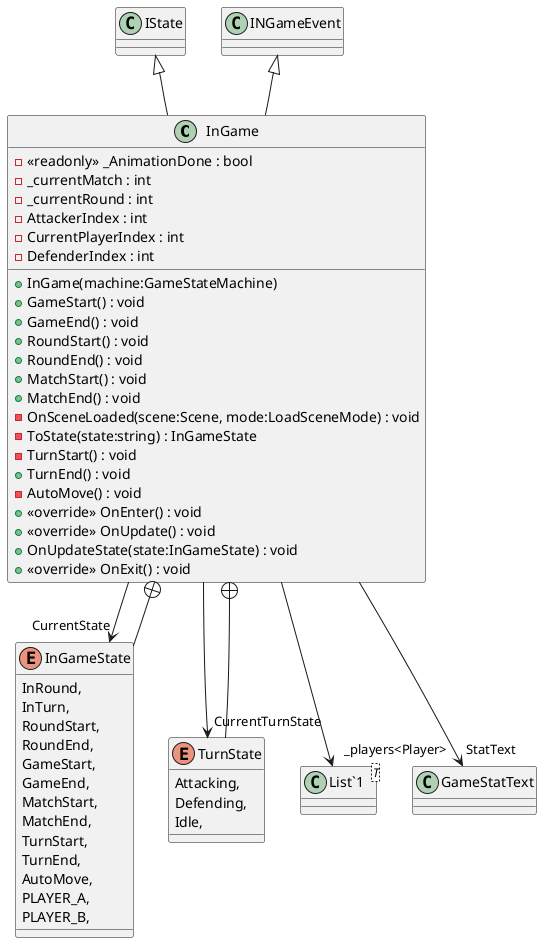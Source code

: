 @startuml
class InGame {
    - <<readonly>> _AnimationDone : bool
    - _currentMatch : int
    - _currentRound : int
    - AttackerIndex : int
    - CurrentPlayerIndex : int
    - DefenderIndex : int
    + InGame(machine:GameStateMachine)
    + GameStart() : void
    + GameEnd() : void
    + RoundStart() : void
    + RoundEnd() : void
    + MatchStart() : void
    + MatchEnd() : void
    - OnSceneLoaded(scene:Scene, mode:LoadSceneMode) : void
    - ToState(state:string) : InGameState
    - TurnStart() : void
    + TurnEnd() : void
    - AutoMove() : void
    + <<override>> OnEnter() : void
    + <<override>> OnUpdate() : void
    + OnUpdateState(state:InGameState) : void
    + <<override>> OnExit() : void
}
enum InGameState {
    InRound,
    InTurn,
    RoundStart,
    RoundEnd,
    GameStart,
    GameEnd,
    MatchStart,
    MatchEnd,
    TurnStart,
    TurnEnd,
    AutoMove,
    PLAYER_A,
    PLAYER_B,
}
enum TurnState {
    Attacking,
    Defending,
    Idle,
}
class "List`1"<T> {
}
IState <|-- InGame
INGameEvent <|-- InGame
InGame --> "_players<Player>" "List`1"
InGame --> "StatText" GameStatText
InGame --> "CurrentState" InGameState
InGame --> "CurrentTurnState" TurnState
InGame +-- InGameState
InGame +-- TurnState
@enduml
